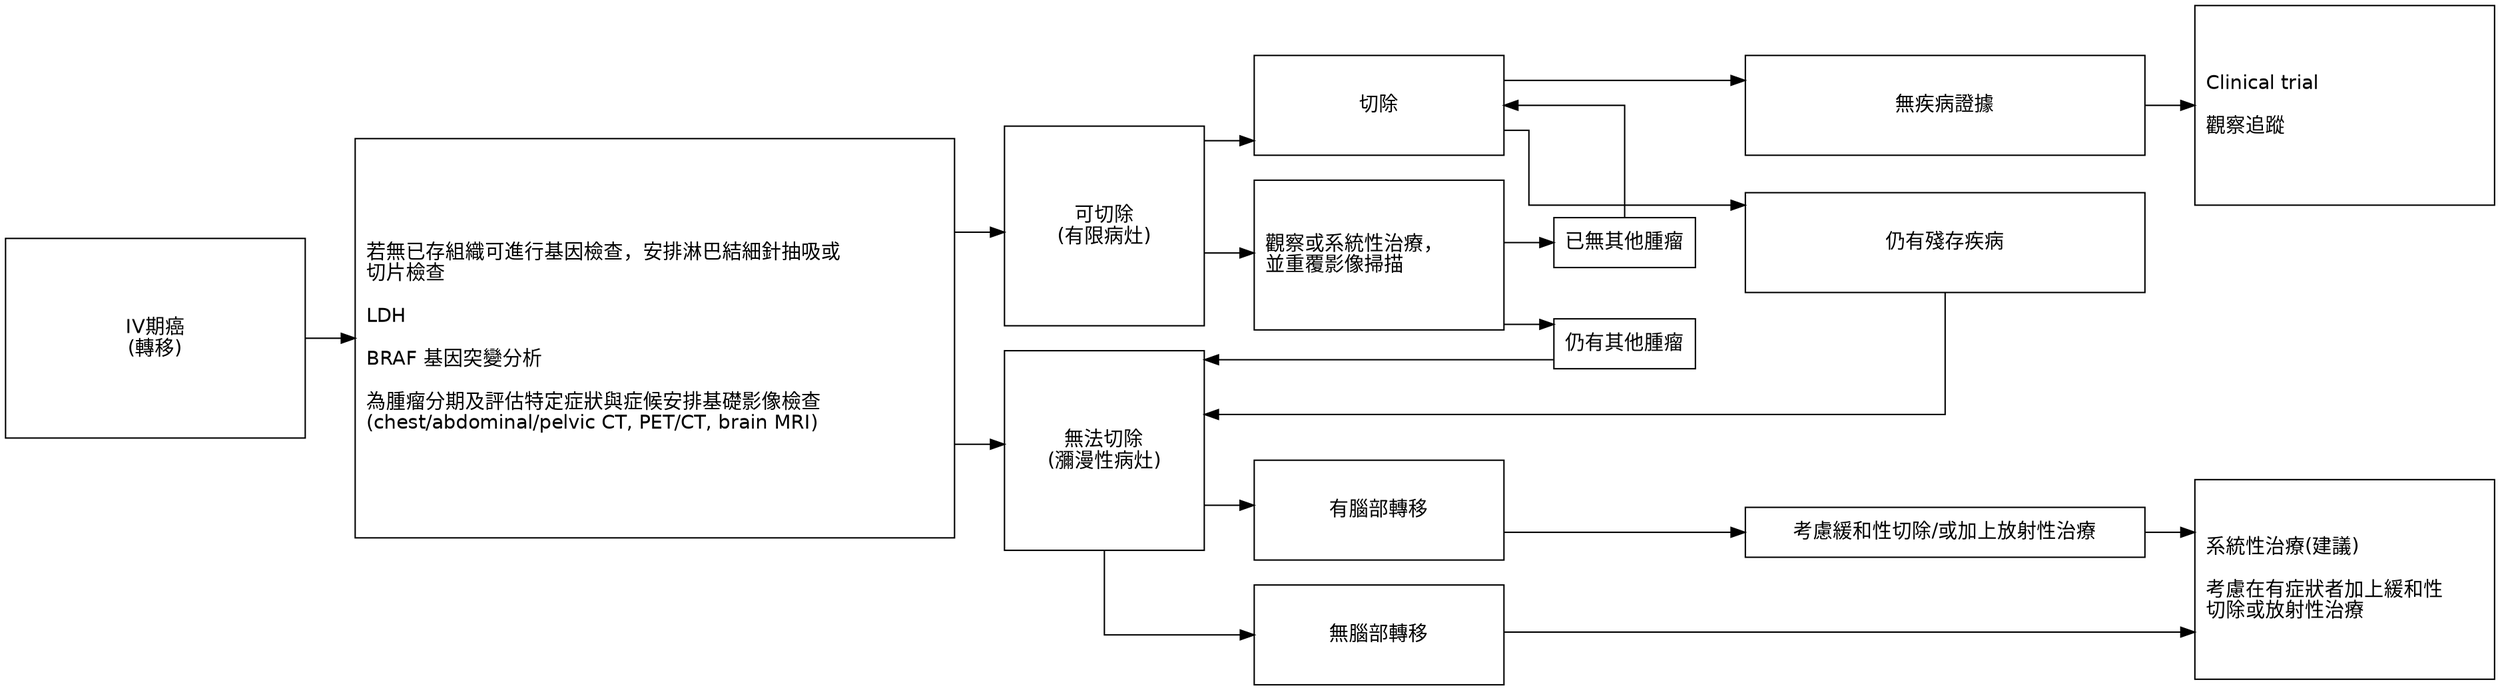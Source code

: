digraph {
  graph [rankdir = LR; splines=ortho; overlap=false]
  node [shape = box, fontname = Helvetica]

#  T1->T2->T22->T3->T4 [style=invis]
#  T22 [style=invisible]
#  T1->
#  S3->S4 [style=invis]
#  Tx3->OP41->OP40 [style=invis]
#  S3->W3->Tx3->FU3
#  S4->W4->Tx4->FU4

  S4->W4->OP41->Tx41->Resi0->FU4
                Tx41->Resi1->OP40
          OP41->Tx42->M0->Tx41#->Resi0
                      M0->Resi1 [style=invis]
                          #Tx421->Resi1
                Tx42->M1->OP40
      W4->OP40->B1->OT4->FU41
          OP40->B0->FU41

  Tx41->Tx42 [style=invis]
  OP41->OP40 [style=invis]

  {rank = same; S4}
  {rank = same; W4}
  {rank = same; OP40; OP41}
  {rank = same; Tx41; Tx42; B0; B1}
  {rank = same; M0; M1}
  {rank = same; FU4; FU41}
  {rank = same; Resi0; Resi1; OT4}

  S4 [label ="IV期癌\n(轉移)"; width=3; height=2]
  
  W4 [label = "若無已存組織可進行基因檢查，安排淋巴結細針抽吸或\l切片檢查\l
LDH\l
BRAF 基因突變分析\l
為腫瘤分期及評估特定症狀與症候安排基礎影像檢查\l(chest/abdominal/pelvic CT, PET/CT, brain MRI)\l"; 
height=4; width=6]
  Tx41 [label = "切除"; height=1; width=2.5]
  Tx42 [label = "觀察或系統性治療，\l並重覆影像掃描\l"; height=1.5; width=2.5]
  Resi0 [label = "無疾病證據"; width = 4; height=1]
  Resi1 [label = "仍有殘存疾病"; width = 4; height=1]
  B0 [label = "無腦部轉移";  height=1; width=2.5]
  B1 [label = "有腦部轉移";  height=1; width=2.5]

  OP40 [label = "無法切除\n(瀰漫性病灶)"; width = 2; height=2]  
  OP41 [label = "可切除\n(有限病灶)"; width = 2; height=2]
  OT4 [label = "考慮緩和性切除/或加上放射性治療"; width = 4]
  FU4 [label = "Clinical trial\l
觀察追蹤\l"; width=3; height=2]
  FU41 [label = "系統性治療(建議)\l
考慮在有症狀者加上緩和性\l切除或放射性治療\l"; width=3; height=2]

M0 [label = "已無其他腫瘤"]
M1 [label = "仍有其他腫瘤"]

}
